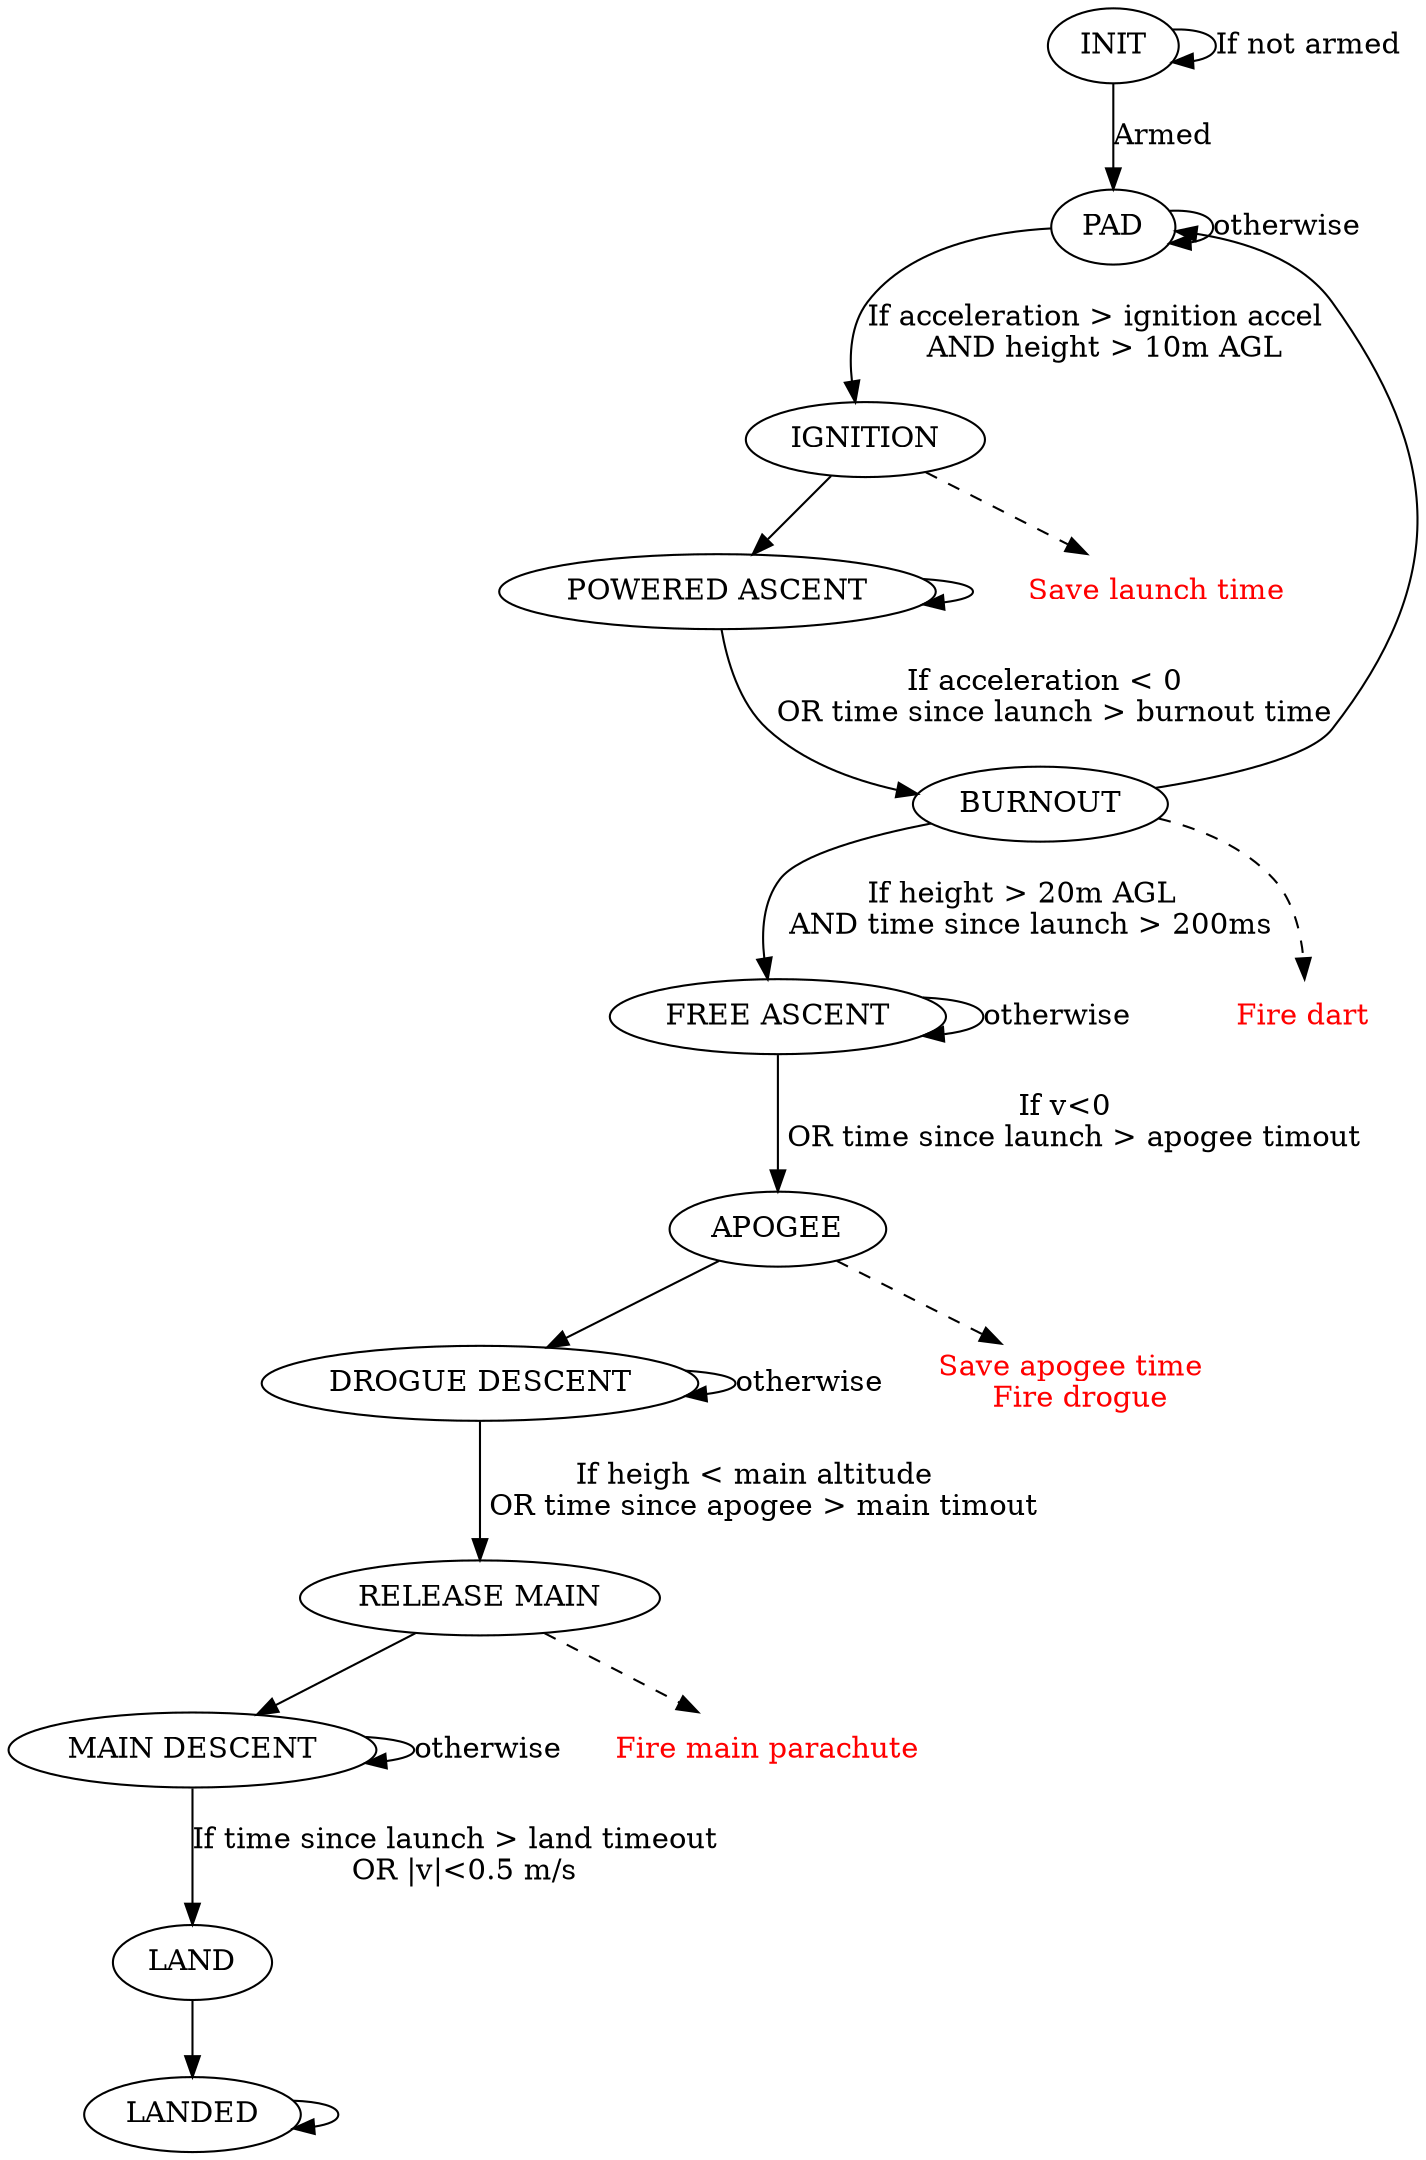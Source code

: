 digraph {
  INIT -> INIT [label="If not armed"];
  INIT -> PAD [label="Armed"];
  PAD -> PAD[label="otherwise"];
  PAD -> IGNITION[label="If acceleration > ignition accel \n AND height > 10m AGL"];
  //ignition needs to say "save launch time" somewhere
  IGNITION -> "POWERED ASCENT"; 
  "POWERED ASCENT" ->  "POWERED ASCENT";
  "POWERED ASCENT" -> BURNOUT [label="If acceleration < 0 \n OR time since launch > burnout time"];
  //burnout fires the dart
  BURNOUT -> PAD
  //it better go to pad before firing
  BURNOUT -> "FREE ASCENT" [label="If height > 20m AGL \n AND time since launch > 200ms"];
  "FREE ASCENT" -> "FREE ASCENT" [label="otherwise"];
  "FREE ASCENT" -> APOGEE[label="If v<0 \n OR time since launch > apogee timout"];
  APOGEE -> "DROGUE DESCENT";
  //apogee saves an apogee time and fires the drogue
  "DROGUE DESCENT" -> "RELEASE MAIN"[label="If heigh < main altitude \n OR time since apogee > main timout"];
  "DROGUE DESCENT" -> "DROGUE DESCENT"[label="otherwise"];
  "RELEASE MAIN" -> "MAIN DESCENT";
  //release main fires main parachute
  "MAIN DESCENT" -> "MAIN DESCENT"[label="otherwise"];
  "MAIN DESCENT" -> LAND[label="If time since launch > land timeout \n OR |v|<0.5 m/s"];
  LAND -> LANDED;
  LANDED -> LANDED;
  node [shape=plaintext, fontcolor=red];
  edge [style=dashed];
  IGNITION -> "Save launch time";
  BURNOUT -> "Fire dart";
  APOGEE -> "Save apogee time \n Fire drogue";
  "RELEASE MAIN" -> "Fire main parachute";
  }
